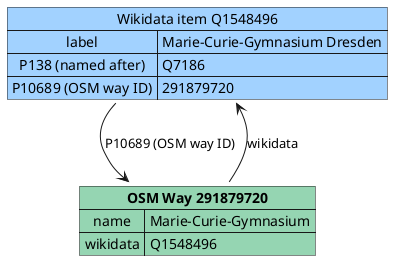 @startuml osm_wikidata

map "Wikidata item Q1548496" as wikid #a2d2ff {
  label => Marie-Curie-Gymnasium Dresden
  P138 (named after) => Q7186
  P10689 (OSM way ID) => 291879720
}

map "**OSM Way 291879720**" as osmd #95d5b2 {
  name => Marie-Curie-Gymnasium
  wikidata => Q1548496
}

osmd --> wikid : wikidata
wikid --> osmd : P10689 (OSM way ID)

@enduml